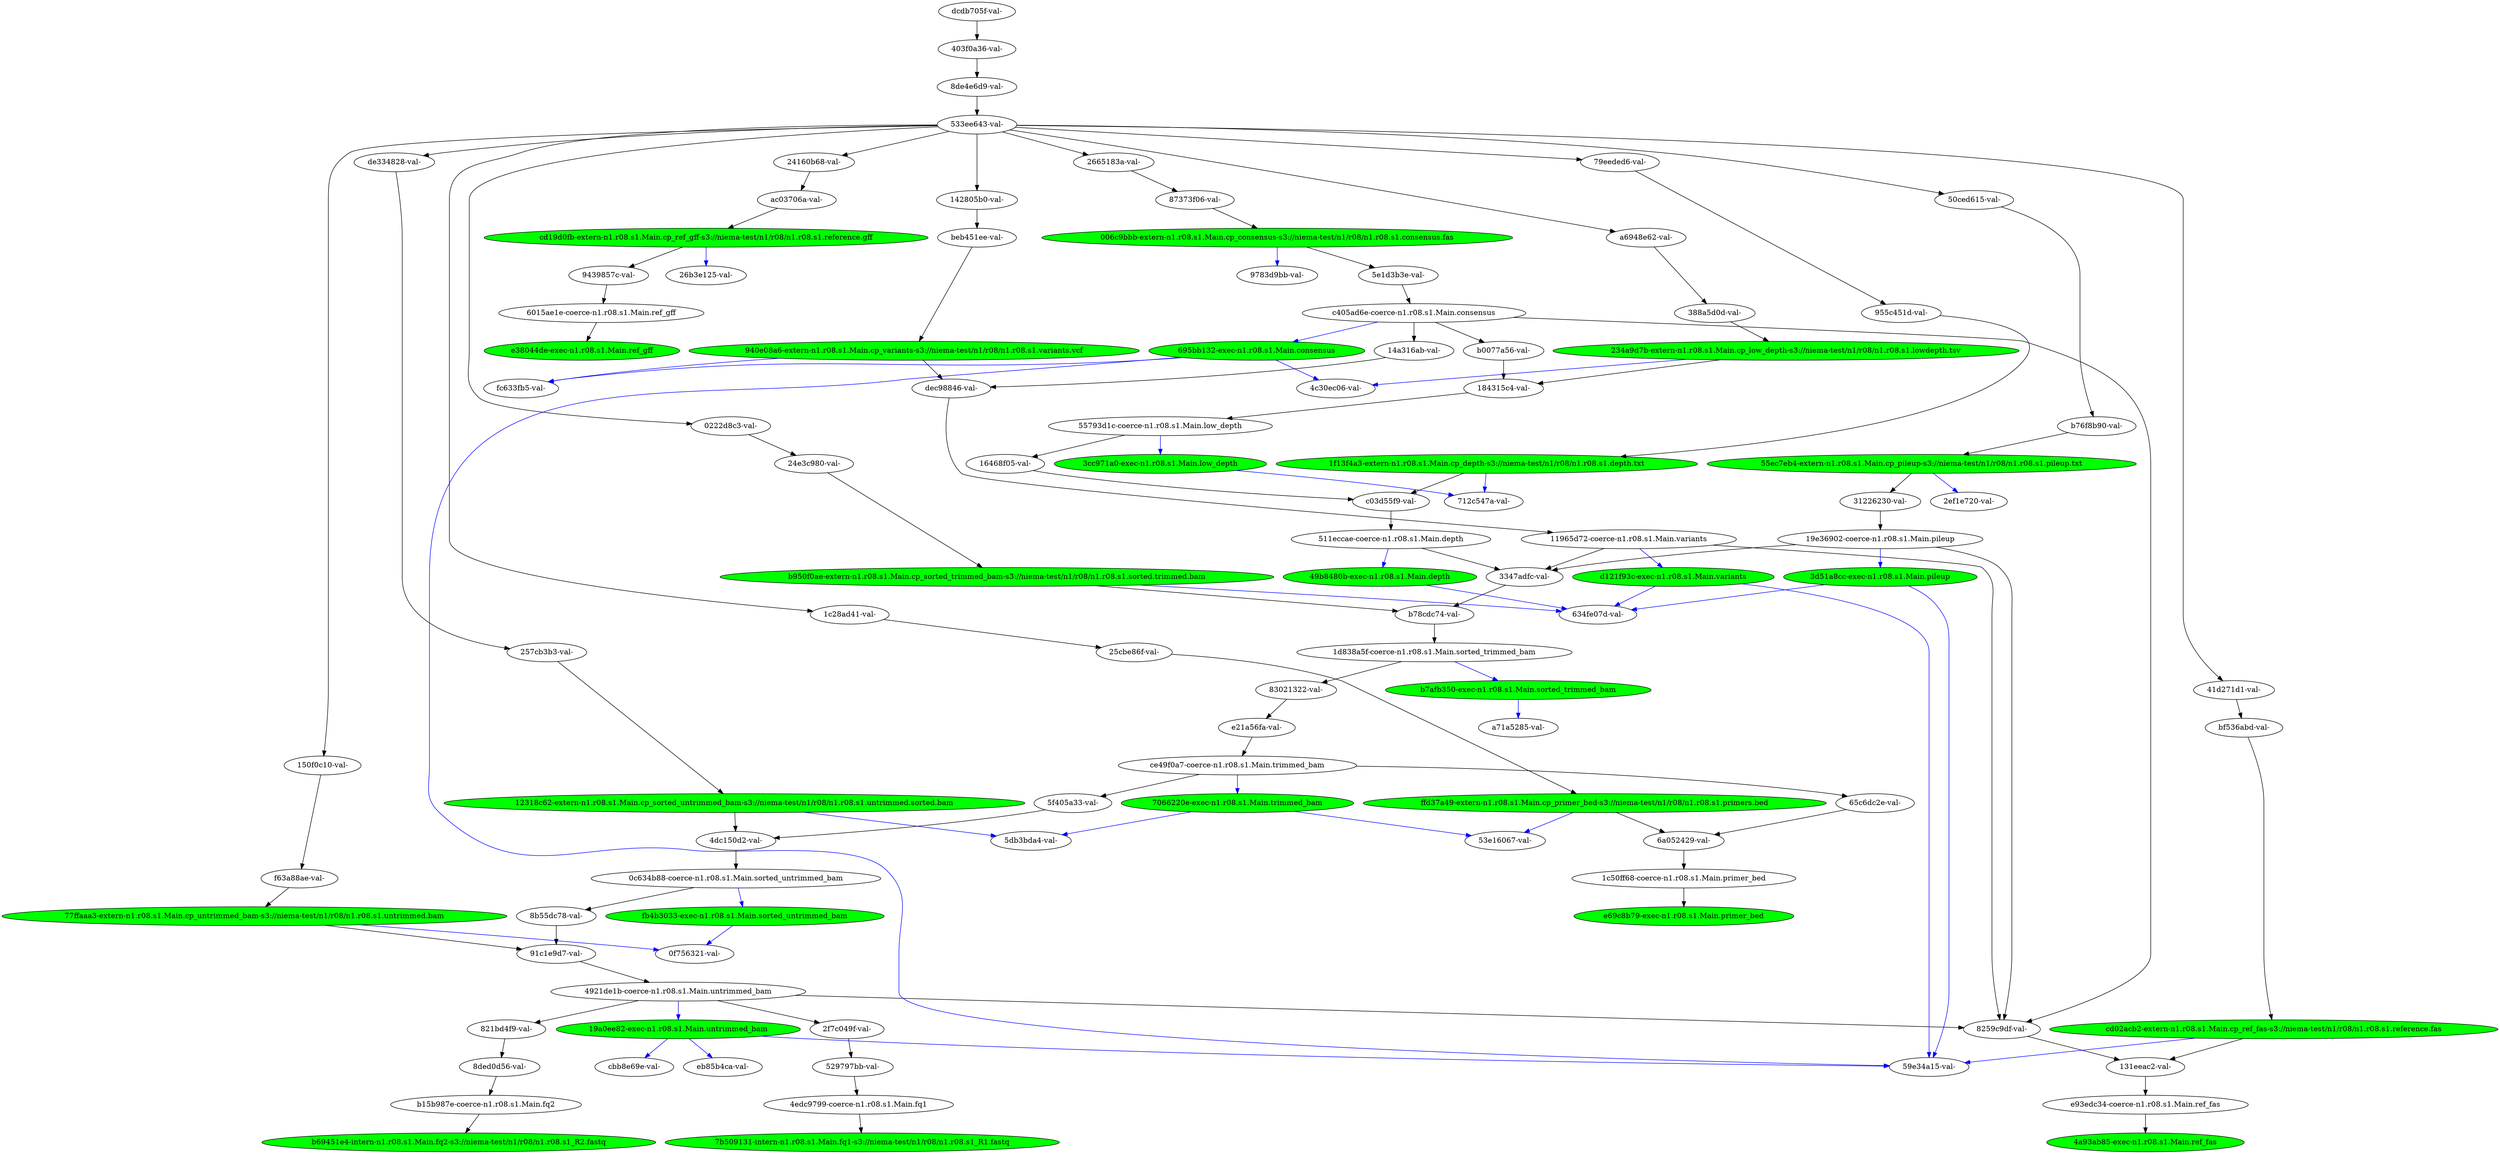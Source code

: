 strict digraph "reflow flowgraph sha256:14e20f30c06a513e559de2ebfd48f6a2bd7cce2209006cda6fa83afcc0f13dad" {
// Node definitions.
"006c9bbb-extern-n1.r08.s1.Main.cp_consensus-s3://niema-test/n1/r08/n1.r08.s1.consensus.fas" [
fillcolor=green
style=filled
];
"0222d8c3-val-";
"0c634b88-coerce-n1.r08.s1.Main.sorted_untrimmed_bam";
"0f756321-val-";
"11965d72-coerce-n1.r08.s1.Main.variants";
"12318c62-extern-n1.r08.s1.Main.cp_sorted_untrimmed_bam-s3://niema-test/n1/r08/n1.r08.s1.untrimmed.sorted.bam" [
fillcolor=green
style=filled
];
"131eeac2-val-";
"142805b0-val-";
"14a316ab-val-";
"150f0c10-val-";
"16468f05-val-";
"184315c4-val-";
"19a0ee82-exec-n1.r08.s1.Main.untrimmed_bam" [
fillcolor=green
style=filled
];
"19e36902-coerce-n1.r08.s1.Main.pileup";
"1c28ad41-val-";
"1c50ff68-coerce-n1.r08.s1.Main.primer_bed";
"1d838a5f-coerce-n1.r08.s1.Main.sorted_trimmed_bam";
"1f13f4a3-extern-n1.r08.s1.Main.cp_depth-s3://niema-test/n1/r08/n1.r08.s1.depth.txt" [
fillcolor=green
style=filled
];
"234a9d7b-extern-n1.r08.s1.Main.cp_low_depth-s3://niema-test/n1/r08/n1.r08.s1.lowdepth.tsv" [
fillcolor=green
style=filled
];
"24160b68-val-";
"24e3c980-val-";
"257cb3b3-val-";
"25cbe86f-val-";
"2665183a-val-";
"26b3e125-val-";
"2ef1e720-val-";
"2f7c049f-val-";
"31226230-val-";
"3347adfc-val-";
"388a5d0d-val-";
"3cc971a0-exec-n1.r08.s1.Main.low_depth" [
fillcolor=green
style=filled
];
"3d51a8cc-exec-n1.r08.s1.Main.pileup" [
fillcolor=green
style=filled
];
"403f0a36-val-";
"41d271d1-val-";
"4921de1b-coerce-n1.r08.s1.Main.untrimmed_bam";
"49b8480b-exec-n1.r08.s1.Main.depth" [
fillcolor=green
style=filled
];
"4a93ab85-exec-n1.r08.s1.Main.ref_fas" [
fillcolor=green
style=filled
];
"4c30ec06-val-";
"4dc150d2-val-";
"4edc9799-coerce-n1.r08.s1.Main.fq1";
"50ced615-val-";
"511eccae-coerce-n1.r08.s1.Main.depth";
"529797bb-val-";
"533ee643-val-";
"53e16067-val-";
"55793d1c-coerce-n1.r08.s1.Main.low_depth";
"55ec7eb4-extern-n1.r08.s1.Main.cp_pileup-s3://niema-test/n1/r08/n1.r08.s1.pileup.txt" [
fillcolor=green
style=filled
];
"59e34a15-val-";
"5db3bda4-val-";
"5e1d3b3e-val-";
"5f405a33-val-";
"6015ae1e-coerce-n1.r08.s1.Main.ref_gff";
"634fe07d-val-";
"65c6dc2e-val-";
"695bb132-exec-n1.r08.s1.Main.consensus" [
fillcolor=green
style=filled
];
"6a052429-val-";
"7066220e-exec-n1.r08.s1.Main.trimmed_bam" [
fillcolor=green
style=filled
];
"712c547a-val-";
"77ffaaa3-extern-n1.r08.s1.Main.cp_untrimmed_bam-s3://niema-test/n1/r08/n1.r08.s1.untrimmed.bam" [
fillcolor=green
style=filled
];
"79eeded6-val-";
"7b509131-intern-n1.r08.s1.Main.fq1-s3://niema-test/n1/r08/n1.r08.s1_R1.fastq" [
fillcolor=green
style=filled
];
"821bd4f9-val-";
"8259c9df-val-";
"83021322-val-";
"87373f06-val-";
"8b55dc78-val-";
"8de4e6d9-val-";
"8ded0d56-val-";
"91c1e9d7-val-";
"940e08a6-extern-n1.r08.s1.Main.cp_variants-s3://niema-test/n1/r08/n1.r08.s1.variants.vcf" [
fillcolor=green
style=filled
];
"9439857c-val-";
"955c451d-val-";
"9783d9bb-val-";
"a6948e62-val-";
"a71a5285-val-";
"ac03706a-val-";
"b0077a56-val-";
"b15b987e-coerce-n1.r08.s1.Main.fq2";
"b69451e4-intern-n1.r08.s1.Main.fq2-s3://niema-test/n1/r08/n1.r08.s1_R2.fastq" [
fillcolor=green
style=filled
];
"b76f8b90-val-";
"b78cdc74-val-";
"b7afb350-exec-n1.r08.s1.Main.sorted_trimmed_bam" [
fillcolor=green
style=filled
];
"b950f0ae-extern-n1.r08.s1.Main.cp_sorted_trimmed_bam-s3://niema-test/n1/r08/n1.r08.s1.sorted.trimmed.bam" [
fillcolor=green
style=filled
];
"beb451ee-val-";
"bf536abd-val-";
"c03d55f9-val-";
"c405ad6e-coerce-n1.r08.s1.Main.consensus";
"cbb8e69e-val-";
"cd02acb2-extern-n1.r08.s1.Main.cp_ref_fas-s3://niema-test/n1/r08/n1.r08.s1.reference.fas" [
fillcolor=green
style=filled
];
"cd19d0fb-extern-n1.r08.s1.Main.cp_ref_gff-s3://niema-test/n1/r08/n1.r08.s1.reference.gff" [
fillcolor=green
style=filled
];
"ce49f0a7-coerce-n1.r08.s1.Main.trimmed_bam";
"d121f93c-exec-n1.r08.s1.Main.variants" [
fillcolor=green
style=filled
];
"dcdb705f-val-";
"de334828-val-";
"dec98846-val-";
"e21a56fa-val-";
"e38044de-exec-n1.r08.s1.Main.ref_gff" [
fillcolor=green
style=filled
];
"e69c8b79-exec-n1.r08.s1.Main.primer_bed" [
fillcolor=green
style=filled
];
"e93edc34-coerce-n1.r08.s1.Main.ref_fas";
"eb85b4ca-val-";
"f63a88ae-val-";
"fb4b3033-exec-n1.r08.s1.Main.sorted_untrimmed_bam" [
fillcolor=green
style=filled
];
"fc633fb5-val-";
"ffd37a49-extern-n1.r08.s1.Main.cp_primer_bed-s3://niema-test/n1/r08/n1.r08.s1.primers.bed" [
fillcolor=green
style=filled
];

// Edge definitions.
"006c9bbb-extern-n1.r08.s1.Main.cp_consensus-s3://niema-test/n1/r08/n1.r08.s1.consensus.fas" -> "5e1d3b3e-val-" [dynamic=false];
"006c9bbb-extern-n1.r08.s1.Main.cp_consensus-s3://niema-test/n1/r08/n1.r08.s1.consensus.fas" -> "9783d9bb-val-" [
dynamic=true
color=blue
];
"0222d8c3-val-" -> "24e3c980-val-" [dynamic=false];
"0c634b88-coerce-n1.r08.s1.Main.sorted_untrimmed_bam" -> "8b55dc78-val-" [dynamic=false];
"0c634b88-coerce-n1.r08.s1.Main.sorted_untrimmed_bam" -> "fb4b3033-exec-n1.r08.s1.Main.sorted_untrimmed_bam" [
dynamic=true
color=blue
];
"11965d72-coerce-n1.r08.s1.Main.variants" -> "3347adfc-val-" [dynamic=false];
"11965d72-coerce-n1.r08.s1.Main.variants" -> "8259c9df-val-" [dynamic=false];
"11965d72-coerce-n1.r08.s1.Main.variants" -> "d121f93c-exec-n1.r08.s1.Main.variants" [
dynamic=true
color=blue
];
"12318c62-extern-n1.r08.s1.Main.cp_sorted_untrimmed_bam-s3://niema-test/n1/r08/n1.r08.s1.untrimmed.sorted.bam" -> "4dc150d2-val-" [dynamic=false];
"12318c62-extern-n1.r08.s1.Main.cp_sorted_untrimmed_bam-s3://niema-test/n1/r08/n1.r08.s1.untrimmed.sorted.bam" -> "5db3bda4-val-" [
dynamic=true
color=blue
];
"131eeac2-val-" -> "e93edc34-coerce-n1.r08.s1.Main.ref_fas" [dynamic=false];
"142805b0-val-" -> "beb451ee-val-" [dynamic=false];
"14a316ab-val-" -> "dec98846-val-" [dynamic=false];
"150f0c10-val-" -> "f63a88ae-val-" [dynamic=false];
"16468f05-val-" -> "c03d55f9-val-" [dynamic=false];
"184315c4-val-" -> "55793d1c-coerce-n1.r08.s1.Main.low_depth" [dynamic=false];
"19a0ee82-exec-n1.r08.s1.Main.untrimmed_bam" -> "59e34a15-val-" [
dynamic=true
color=blue
];
"19a0ee82-exec-n1.r08.s1.Main.untrimmed_bam" -> "cbb8e69e-val-" [
dynamic=true
color=blue
];
"19a0ee82-exec-n1.r08.s1.Main.untrimmed_bam" -> "eb85b4ca-val-" [
dynamic=true
color=blue
];
"19e36902-coerce-n1.r08.s1.Main.pileup" -> "3347adfc-val-" [dynamic=false];
"19e36902-coerce-n1.r08.s1.Main.pileup" -> "3d51a8cc-exec-n1.r08.s1.Main.pileup" [
dynamic=true
color=blue
];
"19e36902-coerce-n1.r08.s1.Main.pileup" -> "8259c9df-val-" [dynamic=false];
"1c28ad41-val-" -> "25cbe86f-val-" [dynamic=false];
"1c50ff68-coerce-n1.r08.s1.Main.primer_bed" -> "e69c8b79-exec-n1.r08.s1.Main.primer_bed" [dynamic=false];
"1d838a5f-coerce-n1.r08.s1.Main.sorted_trimmed_bam" -> "83021322-val-" [dynamic=false];
"1d838a5f-coerce-n1.r08.s1.Main.sorted_trimmed_bam" -> "b7afb350-exec-n1.r08.s1.Main.sorted_trimmed_bam" [
dynamic=true
color=blue
];
"1f13f4a3-extern-n1.r08.s1.Main.cp_depth-s3://niema-test/n1/r08/n1.r08.s1.depth.txt" -> "712c547a-val-" [
dynamic=true
color=blue
];
"1f13f4a3-extern-n1.r08.s1.Main.cp_depth-s3://niema-test/n1/r08/n1.r08.s1.depth.txt" -> "c03d55f9-val-" [dynamic=false];
"234a9d7b-extern-n1.r08.s1.Main.cp_low_depth-s3://niema-test/n1/r08/n1.r08.s1.lowdepth.tsv" -> "184315c4-val-" [dynamic=false];
"234a9d7b-extern-n1.r08.s1.Main.cp_low_depth-s3://niema-test/n1/r08/n1.r08.s1.lowdepth.tsv" -> "4c30ec06-val-" [
dynamic=true
color=blue
];
"24160b68-val-" -> "ac03706a-val-" [dynamic=false];
"24e3c980-val-" -> "b950f0ae-extern-n1.r08.s1.Main.cp_sorted_trimmed_bam-s3://niema-test/n1/r08/n1.r08.s1.sorted.trimmed.bam" [dynamic=false];
"257cb3b3-val-" -> "12318c62-extern-n1.r08.s1.Main.cp_sorted_untrimmed_bam-s3://niema-test/n1/r08/n1.r08.s1.untrimmed.sorted.bam" [dynamic=false];
"25cbe86f-val-" -> "ffd37a49-extern-n1.r08.s1.Main.cp_primer_bed-s3://niema-test/n1/r08/n1.r08.s1.primers.bed" [dynamic=false];
"2665183a-val-" -> "87373f06-val-" [dynamic=false];
"2f7c049f-val-" -> "529797bb-val-" [dynamic=false];
"31226230-val-" -> "19e36902-coerce-n1.r08.s1.Main.pileup" [dynamic=false];
"3347adfc-val-" -> "b78cdc74-val-" [dynamic=false];
"388a5d0d-val-" -> "234a9d7b-extern-n1.r08.s1.Main.cp_low_depth-s3://niema-test/n1/r08/n1.r08.s1.lowdepth.tsv" [dynamic=false];
"3cc971a0-exec-n1.r08.s1.Main.low_depth" -> "712c547a-val-" [
dynamic=true
color=blue
];
"3d51a8cc-exec-n1.r08.s1.Main.pileup" -> "59e34a15-val-" [
dynamic=true
color=blue
];
"3d51a8cc-exec-n1.r08.s1.Main.pileup" -> "634fe07d-val-" [
dynamic=true
color=blue
];
"403f0a36-val-" -> "8de4e6d9-val-" [dynamic=false];
"41d271d1-val-" -> "bf536abd-val-" [dynamic=false];
"4921de1b-coerce-n1.r08.s1.Main.untrimmed_bam" -> "19a0ee82-exec-n1.r08.s1.Main.untrimmed_bam" [
dynamic=true
color=blue
];
"4921de1b-coerce-n1.r08.s1.Main.untrimmed_bam" -> "2f7c049f-val-" [dynamic=false];
"4921de1b-coerce-n1.r08.s1.Main.untrimmed_bam" -> "821bd4f9-val-" [dynamic=false];
"4921de1b-coerce-n1.r08.s1.Main.untrimmed_bam" -> "8259c9df-val-" [dynamic=false];
"49b8480b-exec-n1.r08.s1.Main.depth" -> "634fe07d-val-" [
dynamic=true
color=blue
];
"4dc150d2-val-" -> "0c634b88-coerce-n1.r08.s1.Main.sorted_untrimmed_bam" [dynamic=false];
"4edc9799-coerce-n1.r08.s1.Main.fq1" -> "7b509131-intern-n1.r08.s1.Main.fq1-s3://niema-test/n1/r08/n1.r08.s1_R1.fastq" [dynamic=false];
"50ced615-val-" -> "b76f8b90-val-" [dynamic=false];
"511eccae-coerce-n1.r08.s1.Main.depth" -> "3347adfc-val-" [dynamic=false];
"511eccae-coerce-n1.r08.s1.Main.depth" -> "49b8480b-exec-n1.r08.s1.Main.depth" [
dynamic=true
color=blue
];
"529797bb-val-" -> "4edc9799-coerce-n1.r08.s1.Main.fq1" [dynamic=false];
"533ee643-val-" -> "0222d8c3-val-" [dynamic=false];
"533ee643-val-" -> "142805b0-val-" [dynamic=false];
"533ee643-val-" -> "150f0c10-val-" [dynamic=false];
"533ee643-val-" -> "1c28ad41-val-" [dynamic=false];
"533ee643-val-" -> "24160b68-val-" [dynamic=false];
"533ee643-val-" -> "2665183a-val-" [dynamic=false];
"533ee643-val-" -> "41d271d1-val-" [dynamic=false];
"533ee643-val-" -> "50ced615-val-" [dynamic=false];
"533ee643-val-" -> "79eeded6-val-" [dynamic=false];
"533ee643-val-" -> "a6948e62-val-" [dynamic=false];
"533ee643-val-" -> "de334828-val-" [dynamic=false];
"55793d1c-coerce-n1.r08.s1.Main.low_depth" -> "16468f05-val-" [dynamic=false];
"55793d1c-coerce-n1.r08.s1.Main.low_depth" -> "3cc971a0-exec-n1.r08.s1.Main.low_depth" [
dynamic=true
color=blue
];
"55ec7eb4-extern-n1.r08.s1.Main.cp_pileup-s3://niema-test/n1/r08/n1.r08.s1.pileup.txt" -> "2ef1e720-val-" [
dynamic=true
color=blue
];
"55ec7eb4-extern-n1.r08.s1.Main.cp_pileup-s3://niema-test/n1/r08/n1.r08.s1.pileup.txt" -> "31226230-val-" [dynamic=false];
"5e1d3b3e-val-" -> "c405ad6e-coerce-n1.r08.s1.Main.consensus" [dynamic=false];
"5f405a33-val-" -> "4dc150d2-val-" [dynamic=false];
"6015ae1e-coerce-n1.r08.s1.Main.ref_gff" -> "e38044de-exec-n1.r08.s1.Main.ref_gff" [dynamic=false];
"65c6dc2e-val-" -> "6a052429-val-" [dynamic=false];
"695bb132-exec-n1.r08.s1.Main.consensus" -> "4c30ec06-val-" [
dynamic=true
color=blue
];
"695bb132-exec-n1.r08.s1.Main.consensus" -> "59e34a15-val-" [
dynamic=true
color=blue
];
"695bb132-exec-n1.r08.s1.Main.consensus" -> "fc633fb5-val-" [
dynamic=true
color=blue
];
"6a052429-val-" -> "1c50ff68-coerce-n1.r08.s1.Main.primer_bed" [dynamic=false];
"7066220e-exec-n1.r08.s1.Main.trimmed_bam" -> "53e16067-val-" [
dynamic=true
color=blue
];
"7066220e-exec-n1.r08.s1.Main.trimmed_bam" -> "5db3bda4-val-" [
dynamic=true
color=blue
];
"77ffaaa3-extern-n1.r08.s1.Main.cp_untrimmed_bam-s3://niema-test/n1/r08/n1.r08.s1.untrimmed.bam" -> "0f756321-val-" [
dynamic=true
color=blue
];
"77ffaaa3-extern-n1.r08.s1.Main.cp_untrimmed_bam-s3://niema-test/n1/r08/n1.r08.s1.untrimmed.bam" -> "91c1e9d7-val-" [dynamic=false];
"79eeded6-val-" -> "955c451d-val-" [dynamic=false];
"821bd4f9-val-" -> "8ded0d56-val-" [dynamic=false];
"8259c9df-val-" -> "131eeac2-val-" [dynamic=false];
"83021322-val-" -> "e21a56fa-val-" [dynamic=false];
"87373f06-val-" -> "006c9bbb-extern-n1.r08.s1.Main.cp_consensus-s3://niema-test/n1/r08/n1.r08.s1.consensus.fas" [dynamic=false];
"8b55dc78-val-" -> "91c1e9d7-val-" [dynamic=false];
"8de4e6d9-val-" -> "533ee643-val-" [dynamic=false];
"8ded0d56-val-" -> "b15b987e-coerce-n1.r08.s1.Main.fq2" [dynamic=false];
"91c1e9d7-val-" -> "4921de1b-coerce-n1.r08.s1.Main.untrimmed_bam" [dynamic=false];
"940e08a6-extern-n1.r08.s1.Main.cp_variants-s3://niema-test/n1/r08/n1.r08.s1.variants.vcf" -> "dec98846-val-" [dynamic=false];
"940e08a6-extern-n1.r08.s1.Main.cp_variants-s3://niema-test/n1/r08/n1.r08.s1.variants.vcf" -> "fc633fb5-val-" [
dynamic=true
color=blue
];
"9439857c-val-" -> "6015ae1e-coerce-n1.r08.s1.Main.ref_gff" [dynamic=false];
"955c451d-val-" -> "1f13f4a3-extern-n1.r08.s1.Main.cp_depth-s3://niema-test/n1/r08/n1.r08.s1.depth.txt" [dynamic=false];
"a6948e62-val-" -> "388a5d0d-val-" [dynamic=false];
"ac03706a-val-" -> "cd19d0fb-extern-n1.r08.s1.Main.cp_ref_gff-s3://niema-test/n1/r08/n1.r08.s1.reference.gff" [dynamic=false];
"b0077a56-val-" -> "184315c4-val-" [dynamic=false];
"b15b987e-coerce-n1.r08.s1.Main.fq2" -> "b69451e4-intern-n1.r08.s1.Main.fq2-s3://niema-test/n1/r08/n1.r08.s1_R2.fastq" [dynamic=false];
"b76f8b90-val-" -> "55ec7eb4-extern-n1.r08.s1.Main.cp_pileup-s3://niema-test/n1/r08/n1.r08.s1.pileup.txt" [dynamic=false];
"b78cdc74-val-" -> "1d838a5f-coerce-n1.r08.s1.Main.sorted_trimmed_bam" [dynamic=false];
"b7afb350-exec-n1.r08.s1.Main.sorted_trimmed_bam" -> "a71a5285-val-" [
dynamic=true
color=blue
];
"b950f0ae-extern-n1.r08.s1.Main.cp_sorted_trimmed_bam-s3://niema-test/n1/r08/n1.r08.s1.sorted.trimmed.bam" -> "634fe07d-val-" [
dynamic=true
color=blue
];
"b950f0ae-extern-n1.r08.s1.Main.cp_sorted_trimmed_bam-s3://niema-test/n1/r08/n1.r08.s1.sorted.trimmed.bam" -> "b78cdc74-val-" [dynamic=false];
"beb451ee-val-" -> "940e08a6-extern-n1.r08.s1.Main.cp_variants-s3://niema-test/n1/r08/n1.r08.s1.variants.vcf" [dynamic=false];
"bf536abd-val-" -> "cd02acb2-extern-n1.r08.s1.Main.cp_ref_fas-s3://niema-test/n1/r08/n1.r08.s1.reference.fas" [dynamic=false];
"c03d55f9-val-" -> "511eccae-coerce-n1.r08.s1.Main.depth" [dynamic=false];
"c405ad6e-coerce-n1.r08.s1.Main.consensus" -> "14a316ab-val-" [dynamic=false];
"c405ad6e-coerce-n1.r08.s1.Main.consensus" -> "695bb132-exec-n1.r08.s1.Main.consensus" [
dynamic=true
color=blue
];
"c405ad6e-coerce-n1.r08.s1.Main.consensus" -> "8259c9df-val-" [dynamic=false];
"c405ad6e-coerce-n1.r08.s1.Main.consensus" -> "b0077a56-val-" [dynamic=false];
"cd02acb2-extern-n1.r08.s1.Main.cp_ref_fas-s3://niema-test/n1/r08/n1.r08.s1.reference.fas" -> "131eeac2-val-" [dynamic=false];
"cd02acb2-extern-n1.r08.s1.Main.cp_ref_fas-s3://niema-test/n1/r08/n1.r08.s1.reference.fas" -> "59e34a15-val-" [
dynamic=true
color=blue
];
"cd19d0fb-extern-n1.r08.s1.Main.cp_ref_gff-s3://niema-test/n1/r08/n1.r08.s1.reference.gff" -> "26b3e125-val-" [
dynamic=true
color=blue
];
"cd19d0fb-extern-n1.r08.s1.Main.cp_ref_gff-s3://niema-test/n1/r08/n1.r08.s1.reference.gff" -> "9439857c-val-" [dynamic=false];
"ce49f0a7-coerce-n1.r08.s1.Main.trimmed_bam" -> "5f405a33-val-" [dynamic=false];
"ce49f0a7-coerce-n1.r08.s1.Main.trimmed_bam" -> "65c6dc2e-val-" [dynamic=false];
"ce49f0a7-coerce-n1.r08.s1.Main.trimmed_bam" -> "7066220e-exec-n1.r08.s1.Main.trimmed_bam" [
dynamic=true
color=blue
];
"d121f93c-exec-n1.r08.s1.Main.variants" -> "59e34a15-val-" [
dynamic=true
color=blue
];
"d121f93c-exec-n1.r08.s1.Main.variants" -> "634fe07d-val-" [
dynamic=true
color=blue
];
"dcdb705f-val-" -> "403f0a36-val-" [dynamic=false];
"de334828-val-" -> "257cb3b3-val-" [dynamic=false];
"dec98846-val-" -> "11965d72-coerce-n1.r08.s1.Main.variants" [dynamic=false];
"e21a56fa-val-" -> "ce49f0a7-coerce-n1.r08.s1.Main.trimmed_bam" [dynamic=false];
"e93edc34-coerce-n1.r08.s1.Main.ref_fas" -> "4a93ab85-exec-n1.r08.s1.Main.ref_fas" [dynamic=false];
"f63a88ae-val-" -> "77ffaaa3-extern-n1.r08.s1.Main.cp_untrimmed_bam-s3://niema-test/n1/r08/n1.r08.s1.untrimmed.bam" [dynamic=false];
"fb4b3033-exec-n1.r08.s1.Main.sorted_untrimmed_bam" -> "0f756321-val-" [
dynamic=true
color=blue
];
"ffd37a49-extern-n1.r08.s1.Main.cp_primer_bed-s3://niema-test/n1/r08/n1.r08.s1.primers.bed" -> "53e16067-val-" [
dynamic=true
color=blue
];
"ffd37a49-extern-n1.r08.s1.Main.cp_primer_bed-s3://niema-test/n1/r08/n1.r08.s1.primers.bed" -> "6a052429-val-" [dynamic=false];
}